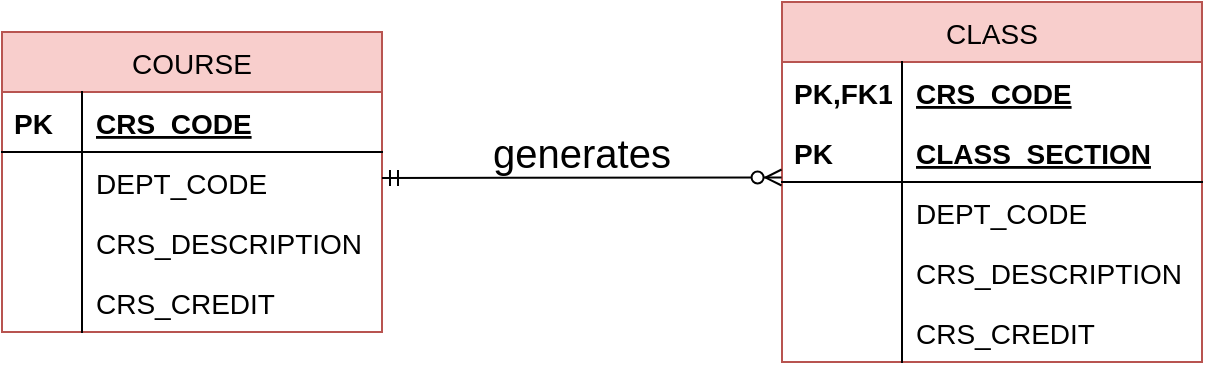 <mxfile version="14.1.8" type="device"><diagram id="-I-FUm9vUOAyUB2k_H1S" name="Page-1"><mxGraphModel dx="363" dy="249" grid="1" gridSize="10" guides="1" tooltips="1" connect="1" arrows="1" fold="1" page="1" pageScale="1" pageWidth="850" pageHeight="1100" math="0" shadow="0"><root><mxCell id="0"/><mxCell id="1" parent="0"/><mxCell id="lsQZXuiMMtU0mbNWiqRs-1" value="COURSE" style="swimlane;fontStyle=0;childLayout=stackLayout;horizontal=1;startSize=30;horizontalStack=0;resizeParent=1;resizeParentMax=0;resizeLast=0;collapsible=1;marginBottom=0;align=center;fontSize=14;sketch=0;strokeColor=#b85450;fillColor=#f8cecc;swimlaneFillColor=#ffffff;spacingBottom=0;spacingTop=0;" vertex="1" parent="1"><mxGeometry x="130" y="110" width="190" height="150" as="geometry"/></mxCell><mxCell id="lsQZXuiMMtU0mbNWiqRs-2" value="CRS_CODE" style="shape=partialRectangle;fillColor=none;align=left;verticalAlign=middle;spacingLeft=45;rotatable=0;points=[[0,0.5],[1,0.5]];portConstraint=eastwest;dropTarget=0;top=0;left=0;right=0;fontStyle=5;fontSize=14;spacingBottom=0;spacingTop=0;" vertex="1" parent="lsQZXuiMMtU0mbNWiqRs-1"><mxGeometry y="30" width="190" height="30" as="geometry"/></mxCell><mxCell id="lsQZXuiMMtU0mbNWiqRs-3" value="PK" style="shape=partialRectangle;top=0;left=0;bottom=0;fillColor=none;stokeWidth=1;align=left;verticalAlign=middle;spacingLeft=4;spacingRight=4;overflow=hidden;rotatable=0;points=[];portConstraint=eastwest;part=1;fontStyle=1;fontSize=14;spacingBottom=0;spacingTop=0;" vertex="1" connectable="0" parent="lsQZXuiMMtU0mbNWiqRs-2"><mxGeometry width="40" height="30" as="geometry"/></mxCell><mxCell id="lsQZXuiMMtU0mbNWiqRs-10" value="DEPT_CODE" style="shape=partialRectangle;fillColor=none;align=left;verticalAlign=middle;spacingLeft=45;rotatable=0;points=[[0,0.5],[1,0.5]];portConstraint=eastwest;dropTarget=0;top=0;left=0;right=0;fontStyle=0;bottom=0;strokeColor=none;fontSize=14;spacingBottom=0;spacingTop=0;" vertex="1" parent="lsQZXuiMMtU0mbNWiqRs-1"><mxGeometry y="60" width="190" height="30" as="geometry"/></mxCell><mxCell id="lsQZXuiMMtU0mbNWiqRs-11" value="" style="shape=partialRectangle;top=0;left=0;bottom=0;fillColor=none;stokeWidth=1;align=left;verticalAlign=middle;spacingLeft=4;spacingRight=4;overflow=hidden;rotatable=0;points=[];portConstraint=eastwest;part=1;fontStyle=2;fontSize=14;spacingBottom=0;spacingTop=0;" vertex="1" connectable="0" parent="lsQZXuiMMtU0mbNWiqRs-10"><mxGeometry width="40" height="30" as="geometry"/></mxCell><mxCell id="lsQZXuiMMtU0mbNWiqRs-12" value="CRS_DESCRIPTION" style="shape=partialRectangle;fillColor=none;align=left;verticalAlign=middle;spacingLeft=45;rotatable=0;points=[[0,0.5],[1,0.5]];portConstraint=eastwest;dropTarget=0;top=0;left=0;right=0;fontStyle=0;bottom=0;strokeColor=none;fontSize=14;spacingBottom=0;spacingTop=0;" vertex="1" parent="lsQZXuiMMtU0mbNWiqRs-1"><mxGeometry y="90" width="190" height="30" as="geometry"/></mxCell><mxCell id="lsQZXuiMMtU0mbNWiqRs-13" value="" style="shape=partialRectangle;top=0;left=0;bottom=0;fillColor=none;stokeWidth=1;align=left;verticalAlign=middle;spacingLeft=4;spacingRight=4;overflow=hidden;rotatable=0;points=[];portConstraint=eastwest;part=1;fontStyle=2;fontSize=14;spacingBottom=0;spacingTop=0;" vertex="1" connectable="0" parent="lsQZXuiMMtU0mbNWiqRs-12"><mxGeometry width="40" height="30" as="geometry"/></mxCell><mxCell id="lsQZXuiMMtU0mbNWiqRs-14" value="CRS_CREDIT" style="shape=partialRectangle;fillColor=none;align=left;verticalAlign=middle;spacingLeft=45;rotatable=0;points=[[0,0.5],[1,0.5]];portConstraint=eastwest;dropTarget=0;top=0;left=0;right=0;fontStyle=0;bottom=0;strokeColor=none;fontSize=14;spacingBottom=0;spacingTop=0;" vertex="1" parent="lsQZXuiMMtU0mbNWiqRs-1"><mxGeometry y="120" width="190" height="30" as="geometry"/></mxCell><mxCell id="lsQZXuiMMtU0mbNWiqRs-15" value="" style="shape=partialRectangle;top=0;left=0;bottom=0;fillColor=none;stokeWidth=1;align=left;verticalAlign=middle;spacingLeft=4;spacingRight=4;overflow=hidden;rotatable=0;points=[];portConstraint=eastwest;part=1;fontStyle=2;fontSize=14;spacingBottom=0;spacingTop=0;" vertex="1" connectable="0" parent="lsQZXuiMMtU0mbNWiqRs-14"><mxGeometry width="40" height="30" as="geometry"/></mxCell><mxCell id="lsQZXuiMMtU0mbNWiqRs-16" value="CLASS" style="swimlane;fontStyle=0;childLayout=stackLayout;horizontal=1;startSize=30;horizontalStack=0;resizeParent=1;resizeParentMax=0;resizeLast=0;collapsible=1;marginBottom=0;align=center;fontSize=14;sketch=0;strokeColor=#b85450;fillColor=#f8cecc;swimlaneFillColor=#ffffff;spacingBottom=0;spacingTop=0;" vertex="1" parent="1"><mxGeometry x="520" y="95" width="210" height="180" as="geometry"/></mxCell><mxCell id="lsQZXuiMMtU0mbNWiqRs-17" value="CRS_CODE" style="shape=partialRectangle;fillColor=none;align=left;verticalAlign=middle;spacingLeft=65;rotatable=0;points=[[0,0.5],[1,0.5]];portConstraint=eastwest;dropTarget=0;top=0;left=0;right=0;fontStyle=5;fontSize=14;spacingBottom=0;spacingTop=0;bottom=0;" vertex="1" parent="lsQZXuiMMtU0mbNWiqRs-16"><mxGeometry y="30" width="210" height="30" as="geometry"/></mxCell><mxCell id="lsQZXuiMMtU0mbNWiqRs-18" value="PK,FK1" style="shape=partialRectangle;top=0;left=0;bottom=0;fillColor=none;stokeWidth=1;align=left;verticalAlign=middle;spacingLeft=4;spacingRight=4;overflow=hidden;rotatable=0;points=[];portConstraint=eastwest;part=1;fontStyle=1;fontSize=14;spacingBottom=0;spacingTop=0;" vertex="1" connectable="0" parent="lsQZXuiMMtU0mbNWiqRs-17"><mxGeometry width="60" height="30" as="geometry"/></mxCell><mxCell id="lsQZXuiMMtU0mbNWiqRs-25" value="CLASS_SECTION" style="shape=partialRectangle;fillColor=none;align=left;verticalAlign=middle;spacingLeft=65;rotatable=0;points=[[0,0.5],[1,0.5]];portConstraint=eastwest;dropTarget=0;top=0;left=0;right=0;fontStyle=5;fontSize=14;spacingBottom=0;spacingTop=0;" vertex="1" parent="lsQZXuiMMtU0mbNWiqRs-16"><mxGeometry y="60" width="210" height="30" as="geometry"/></mxCell><mxCell id="lsQZXuiMMtU0mbNWiqRs-26" value="PK" style="shape=partialRectangle;top=0;left=0;bottom=0;fillColor=none;stokeWidth=1;align=left;verticalAlign=middle;spacingLeft=4;spacingRight=4;overflow=hidden;rotatable=0;points=[];portConstraint=eastwest;part=1;fontStyle=1;fontSize=14;spacingBottom=0;spacingTop=0;" vertex="1" connectable="0" parent="lsQZXuiMMtU0mbNWiqRs-25"><mxGeometry width="60" height="30" as="geometry"/></mxCell><mxCell id="lsQZXuiMMtU0mbNWiqRs-19" value="DEPT_CODE" style="shape=partialRectangle;fillColor=none;align=left;verticalAlign=middle;spacingLeft=65;rotatable=0;points=[[0,0.5],[1,0.5]];portConstraint=eastwest;dropTarget=0;top=0;left=0;right=0;fontStyle=0;bottom=0;strokeColor=none;fontSize=14;spacingBottom=0;spacingTop=0;" vertex="1" parent="lsQZXuiMMtU0mbNWiqRs-16"><mxGeometry y="90" width="210" height="30" as="geometry"/></mxCell><mxCell id="lsQZXuiMMtU0mbNWiqRs-20" value="" style="shape=partialRectangle;top=0;left=0;bottom=0;fillColor=none;stokeWidth=1;align=left;verticalAlign=middle;spacingLeft=4;spacingRight=4;overflow=hidden;rotatable=0;points=[];portConstraint=eastwest;part=1;fontStyle=2;fontSize=14;spacingBottom=0;spacingTop=0;" vertex="1" connectable="0" parent="lsQZXuiMMtU0mbNWiqRs-19"><mxGeometry width="60" height="30" as="geometry"/></mxCell><mxCell id="lsQZXuiMMtU0mbNWiqRs-21" value="CRS_DESCRIPTION" style="shape=partialRectangle;fillColor=none;align=left;verticalAlign=middle;spacingLeft=65;rotatable=0;points=[[0,0.5],[1,0.5]];portConstraint=eastwest;dropTarget=0;top=0;left=0;right=0;fontStyle=0;bottom=0;strokeColor=none;fontSize=14;spacingBottom=0;spacingTop=0;" vertex="1" parent="lsQZXuiMMtU0mbNWiqRs-16"><mxGeometry y="120" width="210" height="30" as="geometry"/></mxCell><mxCell id="lsQZXuiMMtU0mbNWiqRs-22" value="" style="shape=partialRectangle;top=0;left=0;bottom=0;fillColor=none;stokeWidth=1;align=left;verticalAlign=middle;spacingLeft=4;spacingRight=4;overflow=hidden;rotatable=0;points=[];portConstraint=eastwest;part=1;fontStyle=2;fontSize=14;spacingBottom=0;spacingTop=0;" vertex="1" connectable="0" parent="lsQZXuiMMtU0mbNWiqRs-21"><mxGeometry width="60" height="30" as="geometry"/></mxCell><mxCell id="lsQZXuiMMtU0mbNWiqRs-23" value="CRS_CREDIT" style="shape=partialRectangle;fillColor=none;align=left;verticalAlign=middle;spacingLeft=65;rotatable=0;points=[[0,0.5],[1,0.5]];portConstraint=eastwest;dropTarget=0;top=0;left=0;right=0;fontStyle=0;bottom=0;strokeColor=none;fontSize=14;spacingBottom=0;spacingTop=0;" vertex="1" parent="lsQZXuiMMtU0mbNWiqRs-16"><mxGeometry y="150" width="210" height="30" as="geometry"/></mxCell><mxCell id="lsQZXuiMMtU0mbNWiqRs-24" value="" style="shape=partialRectangle;top=0;left=0;bottom=0;fillColor=none;stokeWidth=1;align=left;verticalAlign=middle;spacingLeft=4;spacingRight=4;overflow=hidden;rotatable=0;points=[];portConstraint=eastwest;part=1;fontStyle=2;fontSize=14;spacingBottom=0;spacingTop=0;" vertex="1" connectable="0" parent="lsQZXuiMMtU0mbNWiqRs-23"><mxGeometry width="60" height="30" as="geometry"/></mxCell><mxCell id="lsQZXuiMMtU0mbNWiqRs-27" value="" style="fontSize=12;html=1;endArrow=ERzeroToMany;startArrow=ERmandOne;entryX=-0.001;entryY=-0.075;entryDx=0;entryDy=0;endFill=1;entryPerimeter=0;" edge="1" parent="1" target="lsQZXuiMMtU0mbNWiqRs-19"><mxGeometry width="100" height="100" relative="1" as="geometry"><mxPoint x="320" y="183" as="sourcePoint"/><mxPoint x="450" y="184.29" as="targetPoint"/></mxGeometry></mxCell><mxCell id="lsQZXuiMMtU0mbNWiqRs-28" value="generates" style="text;html=1;strokeColor=none;fillColor=none;align=center;verticalAlign=middle;whiteSpace=wrap;rounded=0;fontSize=20;" vertex="1" parent="1"><mxGeometry x="320" y="160" width="200" height="20" as="geometry"/></mxCell></root></mxGraphModel></diagram></mxfile>